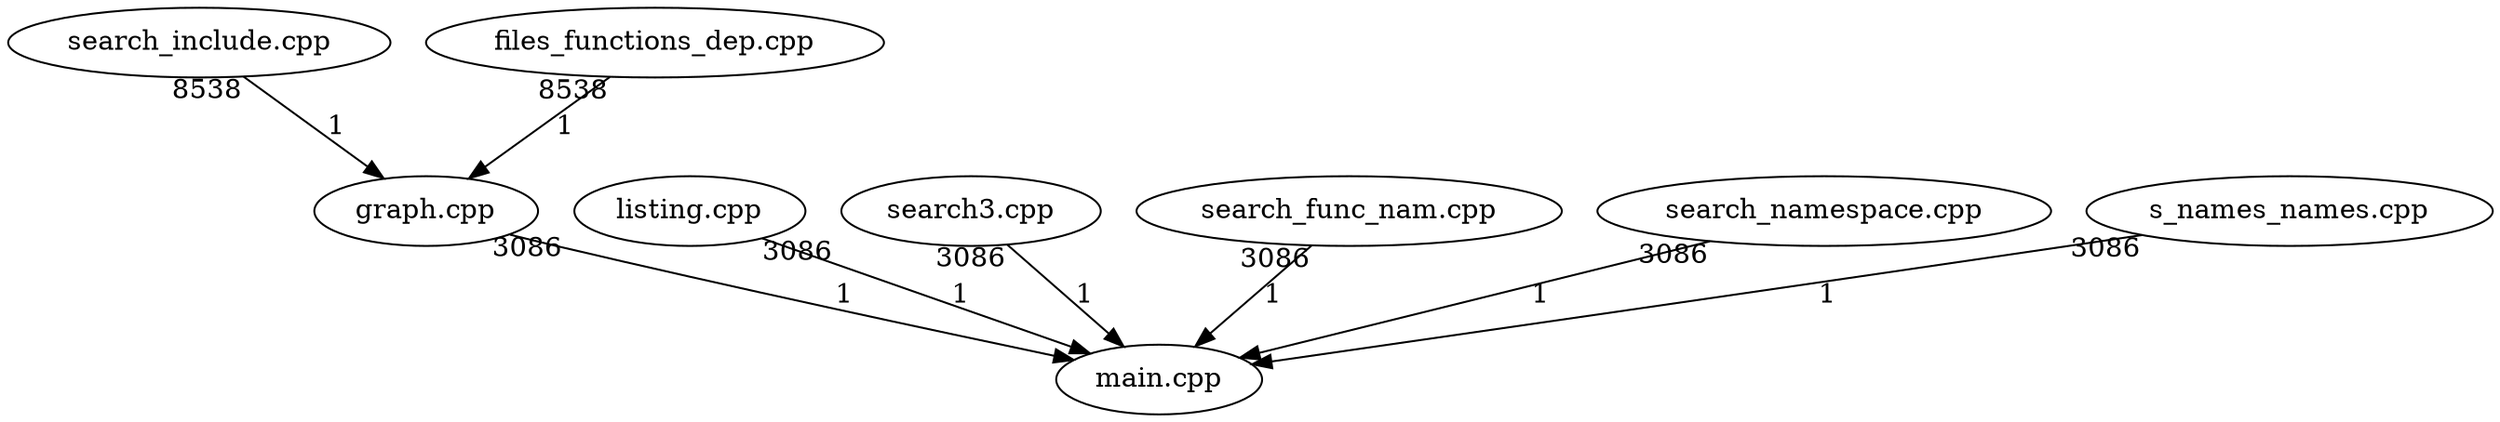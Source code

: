 digraph files_graph
{
"search_include.cpp"->"graph.cpp"[taillabel = 8538][label = 1]
"files_functions_dep.cpp"->"graph.cpp"[taillabel = 8538][label = 1]
"graph.cpp"->"main.cpp"[taillabel = 3086][label = 1]
"listing.cpp"->"main.cpp"[taillabel = 3086][label = 1]
"search3.cpp"->"main.cpp"[taillabel = 3086][label = 1]
"search_func_nam.cpp"->"main.cpp"[taillabel = 3086][label = 1]
"search_namespace.cpp"->"main.cpp"[taillabel = 3086][label = 1]
"s_names_names.cpp"->"main.cpp"[taillabel = 3086][label = 1]
}